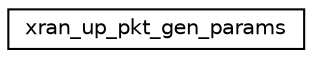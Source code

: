 digraph "Graphical Class Hierarchy"
{
 // LATEX_PDF_SIZE
  edge [fontname="Helvetica",fontsize="10",labelfontname="Helvetica",labelfontsize="10"];
  node [fontname="Helvetica",fontsize="10",shape=record];
  rankdir="LR";
  Node0 [label="xran_up_pkt_gen_params",height=0.2,width=0.4,color="black", fillcolor="white", style="filled",URL="$structxran__up__pkt__gen__params.html",tooltip=" "];
}
